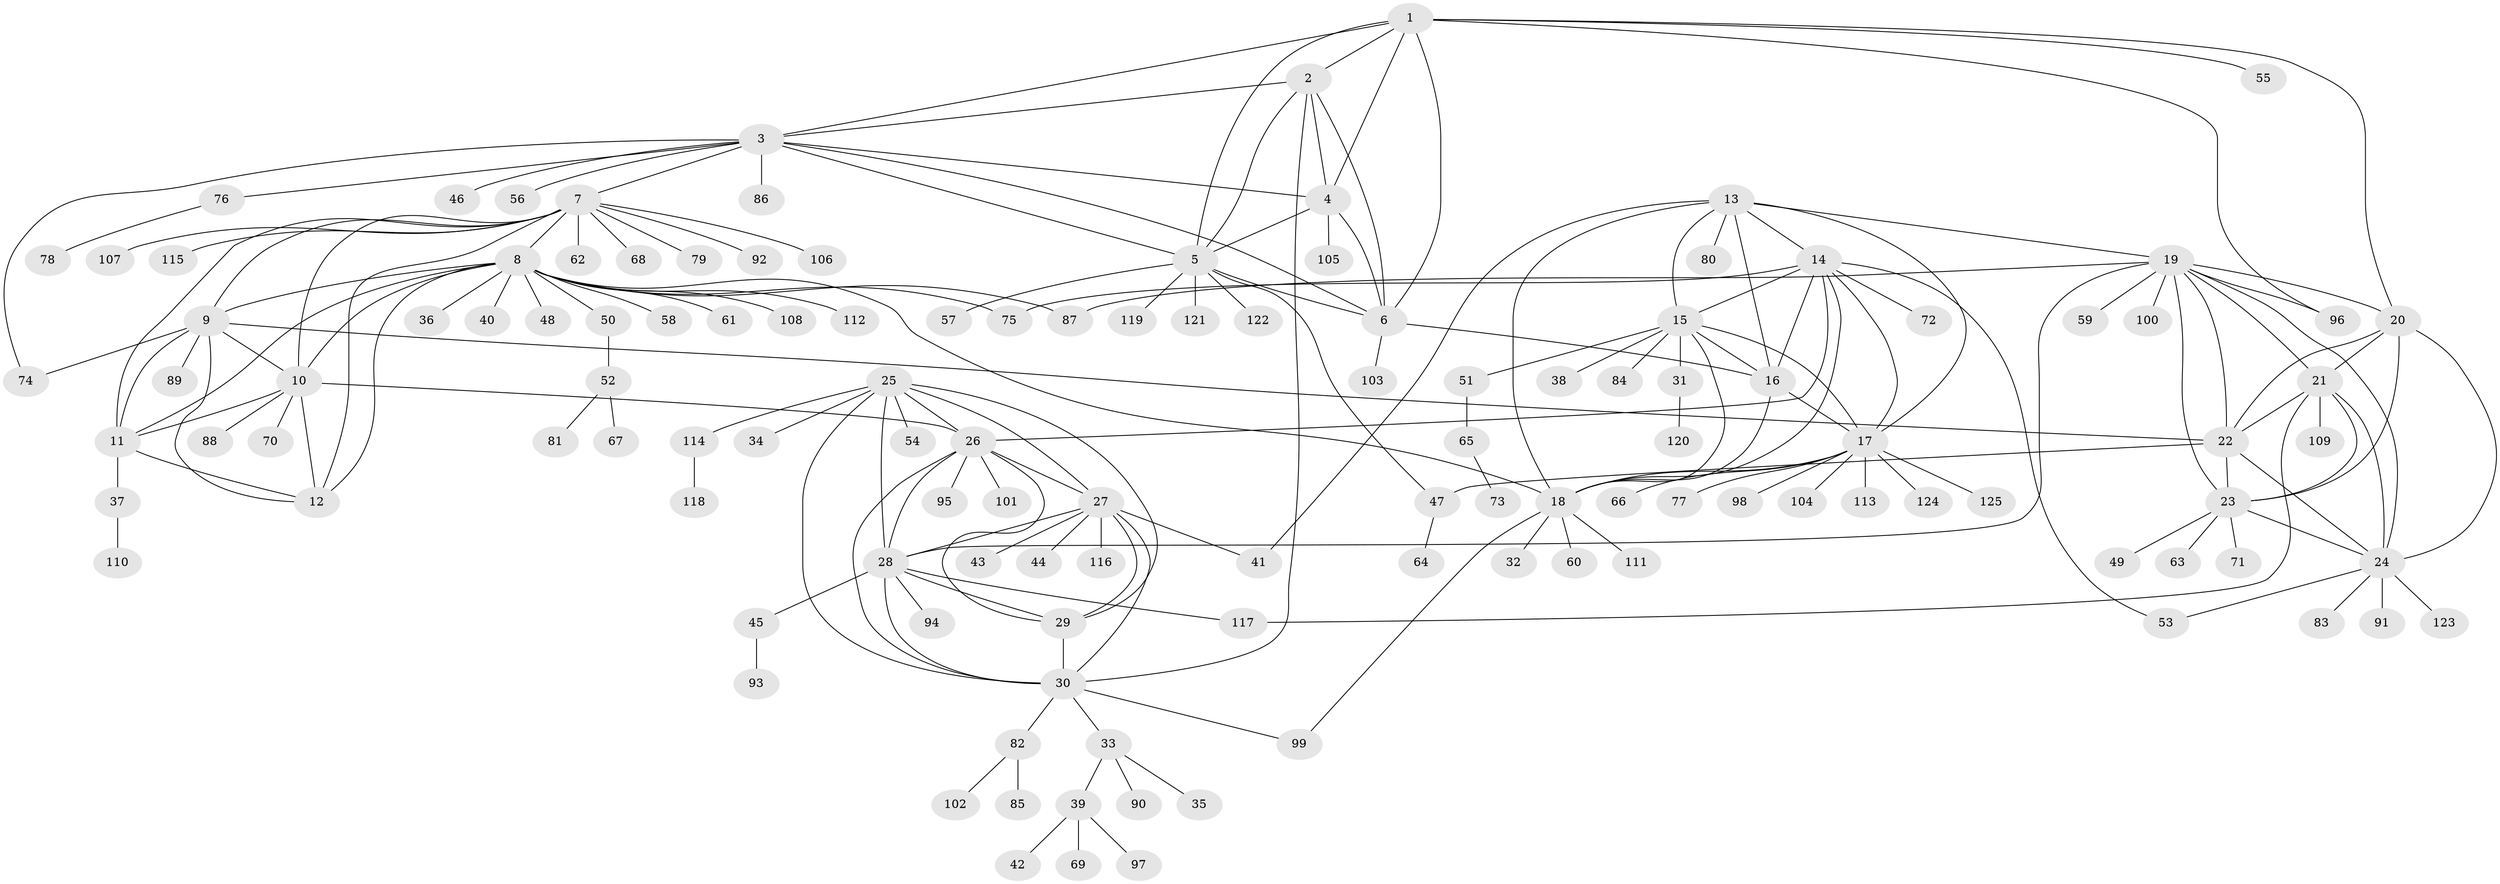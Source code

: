 // coarse degree distribution, {12: 0.03225806451612903, 8: 0.03225806451612903, 3: 0.04838709677419355, 9: 0.03225806451612903, 2: 0.11290322580645161, 4: 0.04838709677419355, 10: 0.03225806451612903, 7: 0.016129032258064516, 5: 0.016129032258064516, 1: 0.6290322580645161}
// Generated by graph-tools (version 1.1) at 2025/19/03/04/25 18:19:50]
// undirected, 125 vertices, 189 edges
graph export_dot {
graph [start="1"]
  node [color=gray90,style=filled];
  1;
  2;
  3;
  4;
  5;
  6;
  7;
  8;
  9;
  10;
  11;
  12;
  13;
  14;
  15;
  16;
  17;
  18;
  19;
  20;
  21;
  22;
  23;
  24;
  25;
  26;
  27;
  28;
  29;
  30;
  31;
  32;
  33;
  34;
  35;
  36;
  37;
  38;
  39;
  40;
  41;
  42;
  43;
  44;
  45;
  46;
  47;
  48;
  49;
  50;
  51;
  52;
  53;
  54;
  55;
  56;
  57;
  58;
  59;
  60;
  61;
  62;
  63;
  64;
  65;
  66;
  67;
  68;
  69;
  70;
  71;
  72;
  73;
  74;
  75;
  76;
  77;
  78;
  79;
  80;
  81;
  82;
  83;
  84;
  85;
  86;
  87;
  88;
  89;
  90;
  91;
  92;
  93;
  94;
  95;
  96;
  97;
  98;
  99;
  100;
  101;
  102;
  103;
  104;
  105;
  106;
  107;
  108;
  109;
  110;
  111;
  112;
  113;
  114;
  115;
  116;
  117;
  118;
  119;
  120;
  121;
  122;
  123;
  124;
  125;
  1 -- 2;
  1 -- 3;
  1 -- 4;
  1 -- 5;
  1 -- 6;
  1 -- 20;
  1 -- 55;
  1 -- 96;
  2 -- 3;
  2 -- 4;
  2 -- 5;
  2 -- 6;
  2 -- 30;
  3 -- 4;
  3 -- 5;
  3 -- 6;
  3 -- 7;
  3 -- 46;
  3 -- 56;
  3 -- 74;
  3 -- 76;
  3 -- 86;
  4 -- 5;
  4 -- 6;
  4 -- 105;
  5 -- 6;
  5 -- 47;
  5 -- 57;
  5 -- 119;
  5 -- 121;
  5 -- 122;
  6 -- 16;
  6 -- 103;
  7 -- 8;
  7 -- 9;
  7 -- 10;
  7 -- 11;
  7 -- 12;
  7 -- 62;
  7 -- 68;
  7 -- 79;
  7 -- 92;
  7 -- 106;
  7 -- 107;
  7 -- 115;
  8 -- 9;
  8 -- 10;
  8 -- 11;
  8 -- 12;
  8 -- 18;
  8 -- 36;
  8 -- 40;
  8 -- 48;
  8 -- 50;
  8 -- 58;
  8 -- 61;
  8 -- 75;
  8 -- 87;
  8 -- 108;
  8 -- 112;
  9 -- 10;
  9 -- 11;
  9 -- 12;
  9 -- 22;
  9 -- 74;
  9 -- 89;
  10 -- 11;
  10 -- 12;
  10 -- 26;
  10 -- 70;
  10 -- 88;
  11 -- 12;
  11 -- 37;
  13 -- 14;
  13 -- 15;
  13 -- 16;
  13 -- 17;
  13 -- 18;
  13 -- 19;
  13 -- 41;
  13 -- 80;
  14 -- 15;
  14 -- 16;
  14 -- 17;
  14 -- 18;
  14 -- 26;
  14 -- 53;
  14 -- 72;
  14 -- 75;
  15 -- 16;
  15 -- 17;
  15 -- 18;
  15 -- 31;
  15 -- 38;
  15 -- 51;
  15 -- 84;
  16 -- 17;
  16 -- 18;
  17 -- 18;
  17 -- 66;
  17 -- 77;
  17 -- 98;
  17 -- 104;
  17 -- 113;
  17 -- 124;
  17 -- 125;
  18 -- 32;
  18 -- 60;
  18 -- 99;
  18 -- 111;
  19 -- 20;
  19 -- 21;
  19 -- 22;
  19 -- 23;
  19 -- 24;
  19 -- 28;
  19 -- 59;
  19 -- 87;
  19 -- 96;
  19 -- 100;
  20 -- 21;
  20 -- 22;
  20 -- 23;
  20 -- 24;
  21 -- 22;
  21 -- 23;
  21 -- 24;
  21 -- 109;
  21 -- 117;
  22 -- 23;
  22 -- 24;
  22 -- 47;
  23 -- 24;
  23 -- 49;
  23 -- 63;
  23 -- 71;
  24 -- 53;
  24 -- 83;
  24 -- 91;
  24 -- 123;
  25 -- 26;
  25 -- 27;
  25 -- 28;
  25 -- 29;
  25 -- 30;
  25 -- 34;
  25 -- 54;
  25 -- 114;
  26 -- 27;
  26 -- 28;
  26 -- 29;
  26 -- 30;
  26 -- 95;
  26 -- 101;
  27 -- 28;
  27 -- 29;
  27 -- 30;
  27 -- 41;
  27 -- 43;
  27 -- 44;
  27 -- 116;
  28 -- 29;
  28 -- 30;
  28 -- 45;
  28 -- 94;
  28 -- 117;
  29 -- 30;
  30 -- 33;
  30 -- 82;
  30 -- 99;
  31 -- 120;
  33 -- 35;
  33 -- 39;
  33 -- 90;
  37 -- 110;
  39 -- 42;
  39 -- 69;
  39 -- 97;
  45 -- 93;
  47 -- 64;
  50 -- 52;
  51 -- 65;
  52 -- 67;
  52 -- 81;
  65 -- 73;
  76 -- 78;
  82 -- 85;
  82 -- 102;
  114 -- 118;
}
